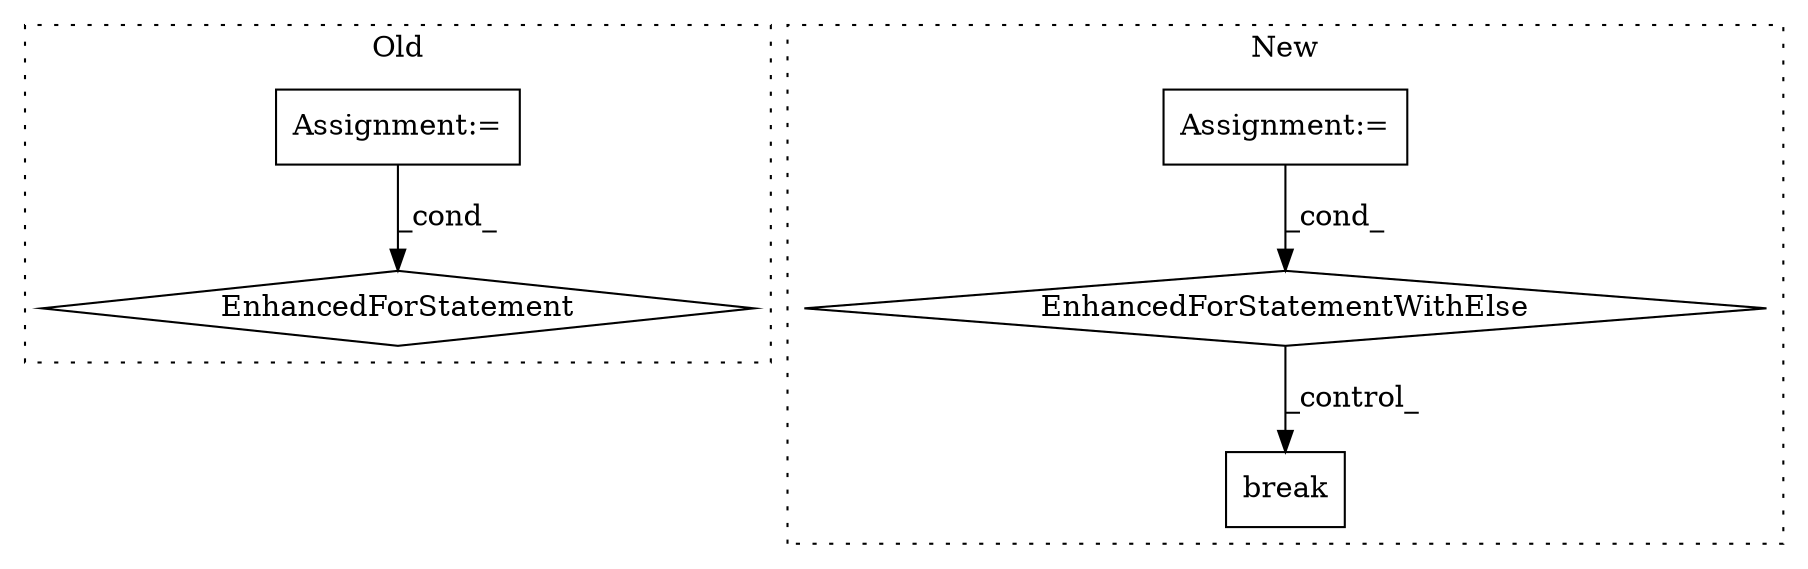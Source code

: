 digraph G {
subgraph cluster0 {
1 [label="EnhancedForStatement" a="70" s="2290,2390" l="65,2" shape="diamond"];
3 [label="Assignment:=" a="7" s="2290,2390" l="65,2" shape="box"];
label = "Old";
style="dotted";
}
subgraph cluster1 {
2 [label="EnhancedForStatementWithElse" a="115" s="2352,2457" l="65,462" shape="diamond"];
4 [label="Assignment:=" a="7" s="2352,2457" l="65,462" shape="box"];
5 [label="break" a="10" s="2872" l="6" shape="box"];
label = "New";
style="dotted";
}
2 -> 5 [label="_control_"];
3 -> 1 [label="_cond_"];
4 -> 2 [label="_cond_"];
}
